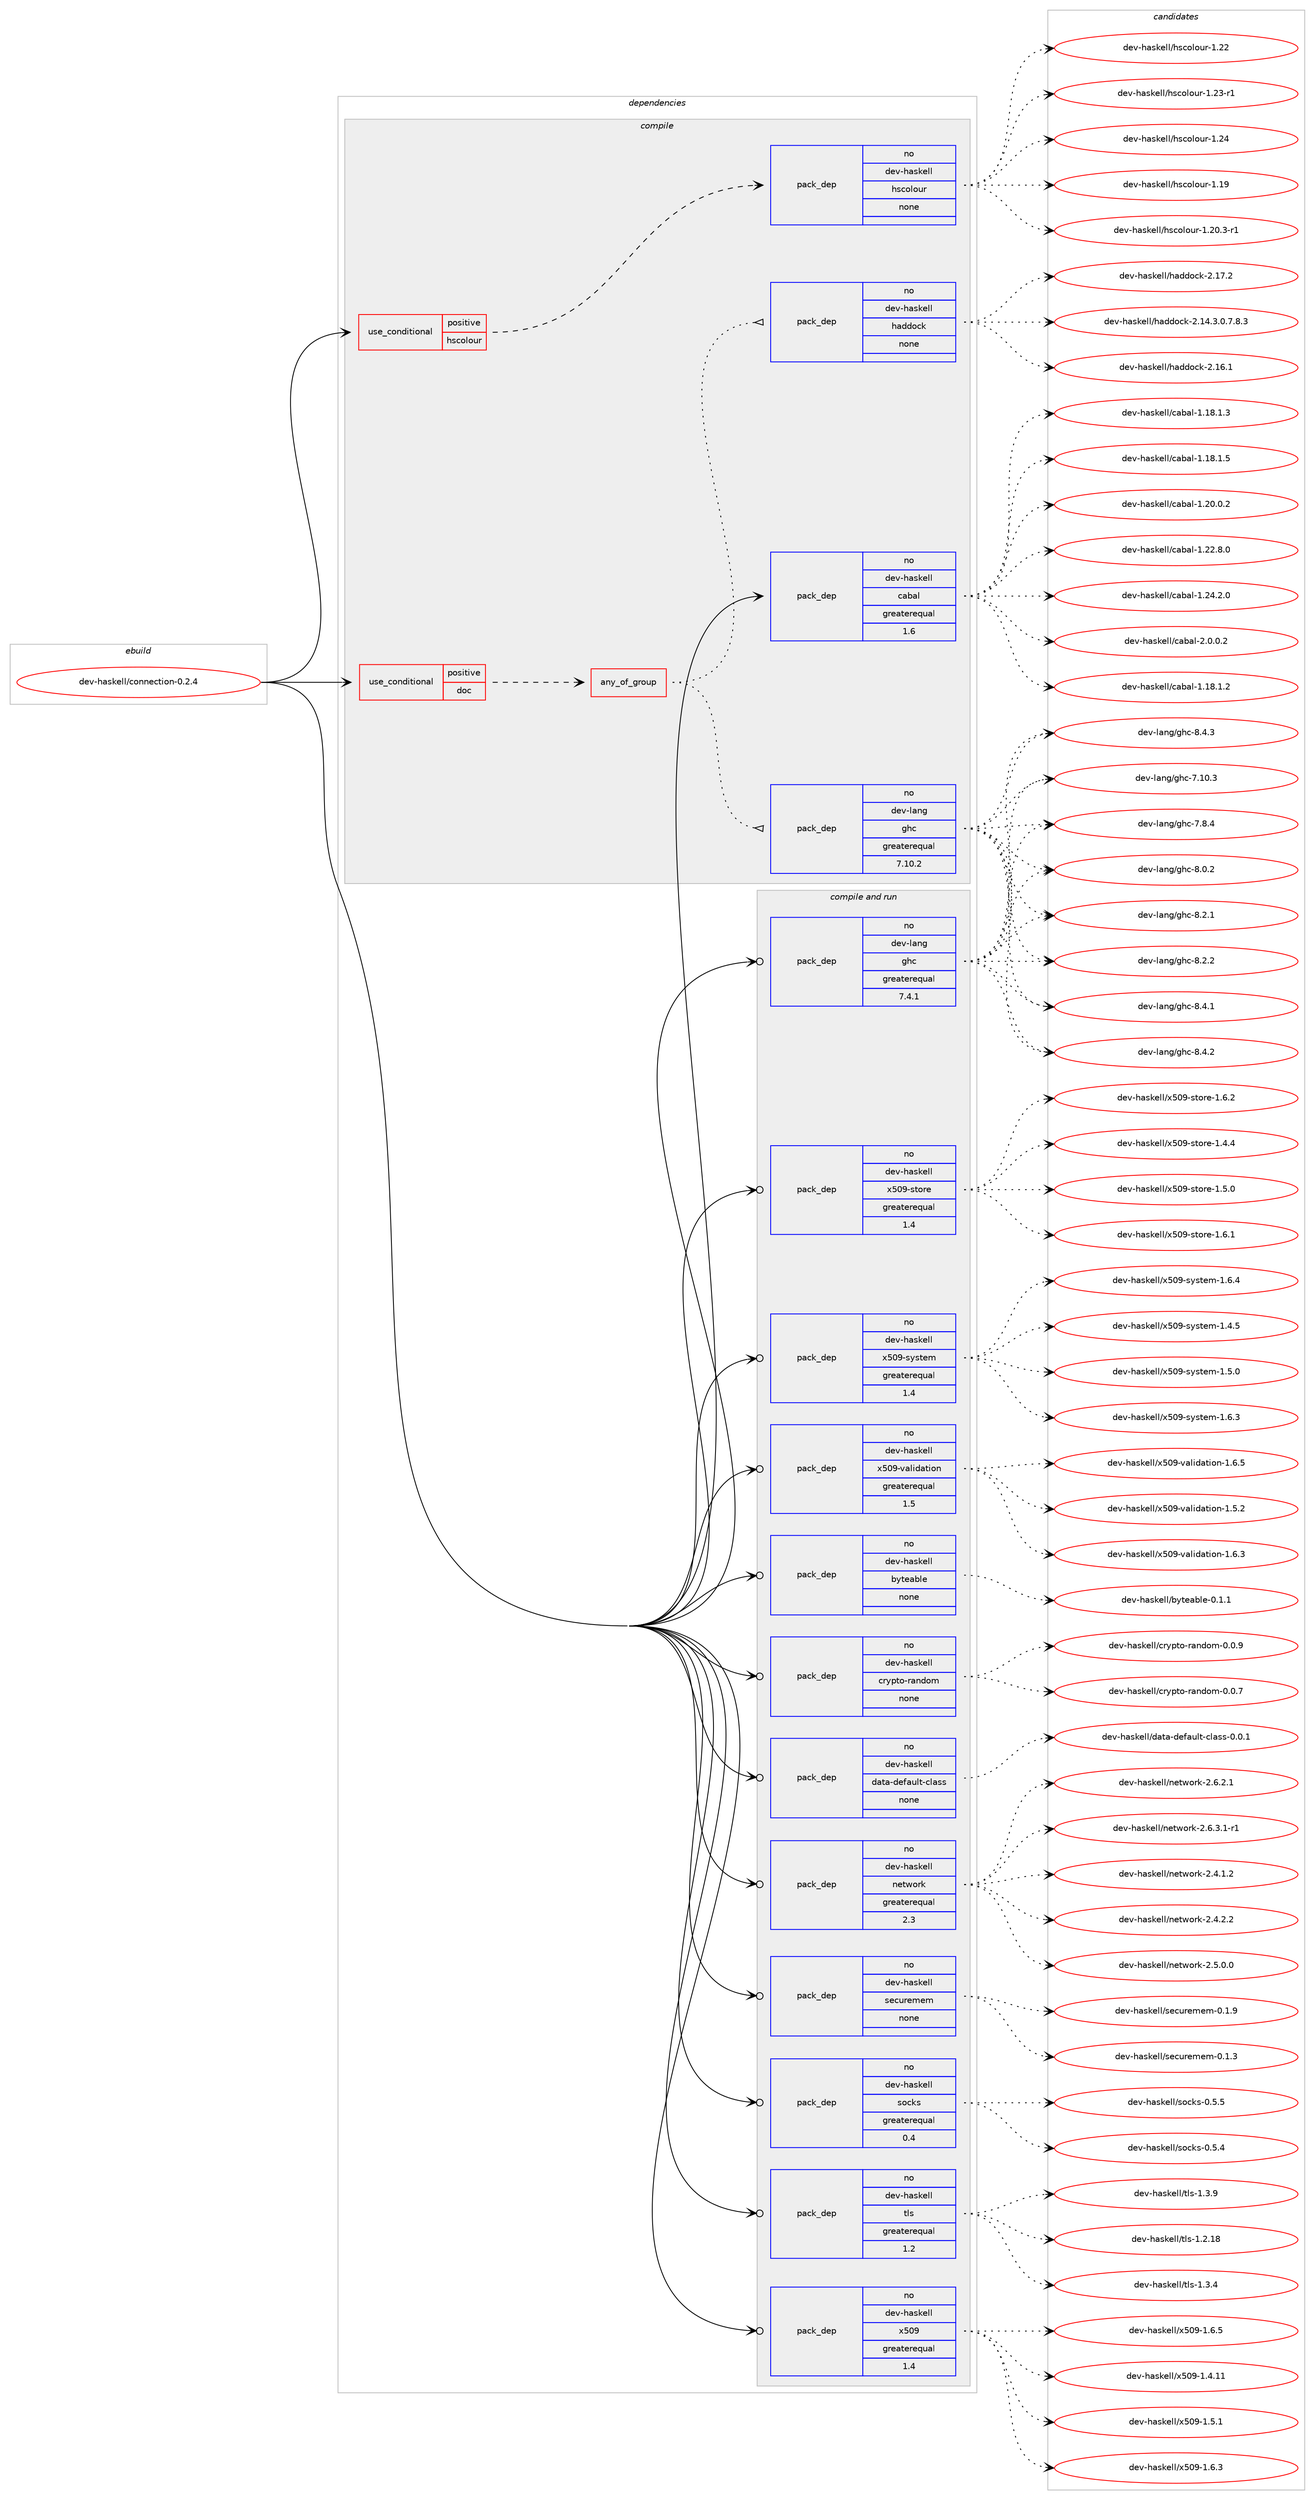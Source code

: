 digraph prolog {

# *************
# Graph options
# *************

newrank=true;
concentrate=true;
compound=true;
graph [rankdir=LR,fontname=Helvetica,fontsize=10,ranksep=1.5];#, ranksep=2.5, nodesep=0.2];
edge  [arrowhead=vee];
node  [fontname=Helvetica,fontsize=10];

# **********
# The ebuild
# **********

subgraph cluster_leftcol {
color=gray;
rank=same;
label=<<i>ebuild</i>>;
id [label="dev-haskell/connection-0.2.4", color=red, width=4, href="../dev-haskell/connection-0.2.4.svg"];
}

# ****************
# The dependencies
# ****************

subgraph cluster_midcol {
color=gray;
label=<<i>dependencies</i>>;
subgraph cluster_compile {
fillcolor="#eeeeee";
style=filled;
label=<<i>compile</i>>;
subgraph cond359111 {
dependency1329619 [label=<<TABLE BORDER="0" CELLBORDER="1" CELLSPACING="0" CELLPADDING="4"><TR><TD ROWSPAN="3" CELLPADDING="10">use_conditional</TD></TR><TR><TD>positive</TD></TR><TR><TD>doc</TD></TR></TABLE>>, shape=none, color=red];
subgraph any20704 {
dependency1329620 [label=<<TABLE BORDER="0" CELLBORDER="1" CELLSPACING="0" CELLPADDING="4"><TR><TD CELLPADDING="10">any_of_group</TD></TR></TABLE>>, shape=none, color=red];subgraph pack949252 {
dependency1329621 [label=<<TABLE BORDER="0" CELLBORDER="1" CELLSPACING="0" CELLPADDING="4" WIDTH="220"><TR><TD ROWSPAN="6" CELLPADDING="30">pack_dep</TD></TR><TR><TD WIDTH="110">no</TD></TR><TR><TD>dev-haskell</TD></TR><TR><TD>haddock</TD></TR><TR><TD>none</TD></TR><TR><TD></TD></TR></TABLE>>, shape=none, color=blue];
}
dependency1329620:e -> dependency1329621:w [weight=20,style="dotted",arrowhead="oinv"];
subgraph pack949253 {
dependency1329622 [label=<<TABLE BORDER="0" CELLBORDER="1" CELLSPACING="0" CELLPADDING="4" WIDTH="220"><TR><TD ROWSPAN="6" CELLPADDING="30">pack_dep</TD></TR><TR><TD WIDTH="110">no</TD></TR><TR><TD>dev-lang</TD></TR><TR><TD>ghc</TD></TR><TR><TD>greaterequal</TD></TR><TR><TD>7.10.2</TD></TR></TABLE>>, shape=none, color=blue];
}
dependency1329620:e -> dependency1329622:w [weight=20,style="dotted",arrowhead="oinv"];
}
dependency1329619:e -> dependency1329620:w [weight=20,style="dashed",arrowhead="vee"];
}
id:e -> dependency1329619:w [weight=20,style="solid",arrowhead="vee"];
subgraph cond359112 {
dependency1329623 [label=<<TABLE BORDER="0" CELLBORDER="1" CELLSPACING="0" CELLPADDING="4"><TR><TD ROWSPAN="3" CELLPADDING="10">use_conditional</TD></TR><TR><TD>positive</TD></TR><TR><TD>hscolour</TD></TR></TABLE>>, shape=none, color=red];
subgraph pack949254 {
dependency1329624 [label=<<TABLE BORDER="0" CELLBORDER="1" CELLSPACING="0" CELLPADDING="4" WIDTH="220"><TR><TD ROWSPAN="6" CELLPADDING="30">pack_dep</TD></TR><TR><TD WIDTH="110">no</TD></TR><TR><TD>dev-haskell</TD></TR><TR><TD>hscolour</TD></TR><TR><TD>none</TD></TR><TR><TD></TD></TR></TABLE>>, shape=none, color=blue];
}
dependency1329623:e -> dependency1329624:w [weight=20,style="dashed",arrowhead="vee"];
}
id:e -> dependency1329623:w [weight=20,style="solid",arrowhead="vee"];
subgraph pack949255 {
dependency1329625 [label=<<TABLE BORDER="0" CELLBORDER="1" CELLSPACING="0" CELLPADDING="4" WIDTH="220"><TR><TD ROWSPAN="6" CELLPADDING="30">pack_dep</TD></TR><TR><TD WIDTH="110">no</TD></TR><TR><TD>dev-haskell</TD></TR><TR><TD>cabal</TD></TR><TR><TD>greaterequal</TD></TR><TR><TD>1.6</TD></TR></TABLE>>, shape=none, color=blue];
}
id:e -> dependency1329625:w [weight=20,style="solid",arrowhead="vee"];
}
subgraph cluster_compileandrun {
fillcolor="#eeeeee";
style=filled;
label=<<i>compile and run</i>>;
subgraph pack949256 {
dependency1329626 [label=<<TABLE BORDER="0" CELLBORDER="1" CELLSPACING="0" CELLPADDING="4" WIDTH="220"><TR><TD ROWSPAN="6" CELLPADDING="30">pack_dep</TD></TR><TR><TD WIDTH="110">no</TD></TR><TR><TD>dev-haskell</TD></TR><TR><TD>byteable</TD></TR><TR><TD>none</TD></TR><TR><TD></TD></TR></TABLE>>, shape=none, color=blue];
}
id:e -> dependency1329626:w [weight=20,style="solid",arrowhead="odotvee"];
subgraph pack949257 {
dependency1329627 [label=<<TABLE BORDER="0" CELLBORDER="1" CELLSPACING="0" CELLPADDING="4" WIDTH="220"><TR><TD ROWSPAN="6" CELLPADDING="30">pack_dep</TD></TR><TR><TD WIDTH="110">no</TD></TR><TR><TD>dev-haskell</TD></TR><TR><TD>crypto-random</TD></TR><TR><TD>none</TD></TR><TR><TD></TD></TR></TABLE>>, shape=none, color=blue];
}
id:e -> dependency1329627:w [weight=20,style="solid",arrowhead="odotvee"];
subgraph pack949258 {
dependency1329628 [label=<<TABLE BORDER="0" CELLBORDER="1" CELLSPACING="0" CELLPADDING="4" WIDTH="220"><TR><TD ROWSPAN="6" CELLPADDING="30">pack_dep</TD></TR><TR><TD WIDTH="110">no</TD></TR><TR><TD>dev-haskell</TD></TR><TR><TD>data-default-class</TD></TR><TR><TD>none</TD></TR><TR><TD></TD></TR></TABLE>>, shape=none, color=blue];
}
id:e -> dependency1329628:w [weight=20,style="solid",arrowhead="odotvee"];
subgraph pack949259 {
dependency1329629 [label=<<TABLE BORDER="0" CELLBORDER="1" CELLSPACING="0" CELLPADDING="4" WIDTH="220"><TR><TD ROWSPAN="6" CELLPADDING="30">pack_dep</TD></TR><TR><TD WIDTH="110">no</TD></TR><TR><TD>dev-haskell</TD></TR><TR><TD>network</TD></TR><TR><TD>greaterequal</TD></TR><TR><TD>2.3</TD></TR></TABLE>>, shape=none, color=blue];
}
id:e -> dependency1329629:w [weight=20,style="solid",arrowhead="odotvee"];
subgraph pack949260 {
dependency1329630 [label=<<TABLE BORDER="0" CELLBORDER="1" CELLSPACING="0" CELLPADDING="4" WIDTH="220"><TR><TD ROWSPAN="6" CELLPADDING="30">pack_dep</TD></TR><TR><TD WIDTH="110">no</TD></TR><TR><TD>dev-haskell</TD></TR><TR><TD>securemem</TD></TR><TR><TD>none</TD></TR><TR><TD></TD></TR></TABLE>>, shape=none, color=blue];
}
id:e -> dependency1329630:w [weight=20,style="solid",arrowhead="odotvee"];
subgraph pack949261 {
dependency1329631 [label=<<TABLE BORDER="0" CELLBORDER="1" CELLSPACING="0" CELLPADDING="4" WIDTH="220"><TR><TD ROWSPAN="6" CELLPADDING="30">pack_dep</TD></TR><TR><TD WIDTH="110">no</TD></TR><TR><TD>dev-haskell</TD></TR><TR><TD>socks</TD></TR><TR><TD>greaterequal</TD></TR><TR><TD>0.4</TD></TR></TABLE>>, shape=none, color=blue];
}
id:e -> dependency1329631:w [weight=20,style="solid",arrowhead="odotvee"];
subgraph pack949262 {
dependency1329632 [label=<<TABLE BORDER="0" CELLBORDER="1" CELLSPACING="0" CELLPADDING="4" WIDTH="220"><TR><TD ROWSPAN="6" CELLPADDING="30">pack_dep</TD></TR><TR><TD WIDTH="110">no</TD></TR><TR><TD>dev-haskell</TD></TR><TR><TD>tls</TD></TR><TR><TD>greaterequal</TD></TR><TR><TD>1.2</TD></TR></TABLE>>, shape=none, color=blue];
}
id:e -> dependency1329632:w [weight=20,style="solid",arrowhead="odotvee"];
subgraph pack949263 {
dependency1329633 [label=<<TABLE BORDER="0" CELLBORDER="1" CELLSPACING="0" CELLPADDING="4" WIDTH="220"><TR><TD ROWSPAN="6" CELLPADDING="30">pack_dep</TD></TR><TR><TD WIDTH="110">no</TD></TR><TR><TD>dev-haskell</TD></TR><TR><TD>x509</TD></TR><TR><TD>greaterequal</TD></TR><TR><TD>1.4</TD></TR></TABLE>>, shape=none, color=blue];
}
id:e -> dependency1329633:w [weight=20,style="solid",arrowhead="odotvee"];
subgraph pack949264 {
dependency1329634 [label=<<TABLE BORDER="0" CELLBORDER="1" CELLSPACING="0" CELLPADDING="4" WIDTH="220"><TR><TD ROWSPAN="6" CELLPADDING="30">pack_dep</TD></TR><TR><TD WIDTH="110">no</TD></TR><TR><TD>dev-haskell</TD></TR><TR><TD>x509-store</TD></TR><TR><TD>greaterequal</TD></TR><TR><TD>1.4</TD></TR></TABLE>>, shape=none, color=blue];
}
id:e -> dependency1329634:w [weight=20,style="solid",arrowhead="odotvee"];
subgraph pack949265 {
dependency1329635 [label=<<TABLE BORDER="0" CELLBORDER="1" CELLSPACING="0" CELLPADDING="4" WIDTH="220"><TR><TD ROWSPAN="6" CELLPADDING="30">pack_dep</TD></TR><TR><TD WIDTH="110">no</TD></TR><TR><TD>dev-haskell</TD></TR><TR><TD>x509-system</TD></TR><TR><TD>greaterequal</TD></TR><TR><TD>1.4</TD></TR></TABLE>>, shape=none, color=blue];
}
id:e -> dependency1329635:w [weight=20,style="solid",arrowhead="odotvee"];
subgraph pack949266 {
dependency1329636 [label=<<TABLE BORDER="0" CELLBORDER="1" CELLSPACING="0" CELLPADDING="4" WIDTH="220"><TR><TD ROWSPAN="6" CELLPADDING="30">pack_dep</TD></TR><TR><TD WIDTH="110">no</TD></TR><TR><TD>dev-haskell</TD></TR><TR><TD>x509-validation</TD></TR><TR><TD>greaterequal</TD></TR><TR><TD>1.5</TD></TR></TABLE>>, shape=none, color=blue];
}
id:e -> dependency1329636:w [weight=20,style="solid",arrowhead="odotvee"];
subgraph pack949267 {
dependency1329637 [label=<<TABLE BORDER="0" CELLBORDER="1" CELLSPACING="0" CELLPADDING="4" WIDTH="220"><TR><TD ROWSPAN="6" CELLPADDING="30">pack_dep</TD></TR><TR><TD WIDTH="110">no</TD></TR><TR><TD>dev-lang</TD></TR><TR><TD>ghc</TD></TR><TR><TD>greaterequal</TD></TR><TR><TD>7.4.1</TD></TR></TABLE>>, shape=none, color=blue];
}
id:e -> dependency1329637:w [weight=20,style="solid",arrowhead="odotvee"];
}
subgraph cluster_run {
fillcolor="#eeeeee";
style=filled;
label=<<i>run</i>>;
}
}

# **************
# The candidates
# **************

subgraph cluster_choices {
rank=same;
color=gray;
label=<<i>candidates</i>>;

subgraph choice949252 {
color=black;
nodesep=1;
choice1001011184510497115107101108108471049710010011199107455046495246514648465546564651 [label="dev-haskell/haddock-2.14.3.0.7.8.3", color=red, width=4,href="../dev-haskell/haddock-2.14.3.0.7.8.3.svg"];
choice100101118451049711510710110810847104971001001119910745504649544649 [label="dev-haskell/haddock-2.16.1", color=red, width=4,href="../dev-haskell/haddock-2.16.1.svg"];
choice100101118451049711510710110810847104971001001119910745504649554650 [label="dev-haskell/haddock-2.17.2", color=red, width=4,href="../dev-haskell/haddock-2.17.2.svg"];
dependency1329621:e -> choice1001011184510497115107101108108471049710010011199107455046495246514648465546564651:w [style=dotted,weight="100"];
dependency1329621:e -> choice100101118451049711510710110810847104971001001119910745504649544649:w [style=dotted,weight="100"];
dependency1329621:e -> choice100101118451049711510710110810847104971001001119910745504649554650:w [style=dotted,weight="100"];
}
subgraph choice949253 {
color=black;
nodesep=1;
choice1001011184510897110103471031049945554649484651 [label="dev-lang/ghc-7.10.3", color=red, width=4,href="../dev-lang/ghc-7.10.3.svg"];
choice10010111845108971101034710310499455546564652 [label="dev-lang/ghc-7.8.4", color=red, width=4,href="../dev-lang/ghc-7.8.4.svg"];
choice10010111845108971101034710310499455646484650 [label="dev-lang/ghc-8.0.2", color=red, width=4,href="../dev-lang/ghc-8.0.2.svg"];
choice10010111845108971101034710310499455646504649 [label="dev-lang/ghc-8.2.1", color=red, width=4,href="../dev-lang/ghc-8.2.1.svg"];
choice10010111845108971101034710310499455646504650 [label="dev-lang/ghc-8.2.2", color=red, width=4,href="../dev-lang/ghc-8.2.2.svg"];
choice10010111845108971101034710310499455646524649 [label="dev-lang/ghc-8.4.1", color=red, width=4,href="../dev-lang/ghc-8.4.1.svg"];
choice10010111845108971101034710310499455646524650 [label="dev-lang/ghc-8.4.2", color=red, width=4,href="../dev-lang/ghc-8.4.2.svg"];
choice10010111845108971101034710310499455646524651 [label="dev-lang/ghc-8.4.3", color=red, width=4,href="../dev-lang/ghc-8.4.3.svg"];
dependency1329622:e -> choice1001011184510897110103471031049945554649484651:w [style=dotted,weight="100"];
dependency1329622:e -> choice10010111845108971101034710310499455546564652:w [style=dotted,weight="100"];
dependency1329622:e -> choice10010111845108971101034710310499455646484650:w [style=dotted,weight="100"];
dependency1329622:e -> choice10010111845108971101034710310499455646504649:w [style=dotted,weight="100"];
dependency1329622:e -> choice10010111845108971101034710310499455646504650:w [style=dotted,weight="100"];
dependency1329622:e -> choice10010111845108971101034710310499455646524649:w [style=dotted,weight="100"];
dependency1329622:e -> choice10010111845108971101034710310499455646524650:w [style=dotted,weight="100"];
dependency1329622:e -> choice10010111845108971101034710310499455646524651:w [style=dotted,weight="100"];
}
subgraph choice949254 {
color=black;
nodesep=1;
choice100101118451049711510710110810847104115991111081111171144549464957 [label="dev-haskell/hscolour-1.19", color=red, width=4,href="../dev-haskell/hscolour-1.19.svg"];
choice10010111845104971151071011081084710411599111108111117114454946504846514511449 [label="dev-haskell/hscolour-1.20.3-r1", color=red, width=4,href="../dev-haskell/hscolour-1.20.3-r1.svg"];
choice100101118451049711510710110810847104115991111081111171144549465050 [label="dev-haskell/hscolour-1.22", color=red, width=4,href="../dev-haskell/hscolour-1.22.svg"];
choice1001011184510497115107101108108471041159911110811111711445494650514511449 [label="dev-haskell/hscolour-1.23-r1", color=red, width=4,href="../dev-haskell/hscolour-1.23-r1.svg"];
choice100101118451049711510710110810847104115991111081111171144549465052 [label="dev-haskell/hscolour-1.24", color=red, width=4,href="../dev-haskell/hscolour-1.24.svg"];
dependency1329624:e -> choice100101118451049711510710110810847104115991111081111171144549464957:w [style=dotted,weight="100"];
dependency1329624:e -> choice10010111845104971151071011081084710411599111108111117114454946504846514511449:w [style=dotted,weight="100"];
dependency1329624:e -> choice100101118451049711510710110810847104115991111081111171144549465050:w [style=dotted,weight="100"];
dependency1329624:e -> choice1001011184510497115107101108108471041159911110811111711445494650514511449:w [style=dotted,weight="100"];
dependency1329624:e -> choice100101118451049711510710110810847104115991111081111171144549465052:w [style=dotted,weight="100"];
}
subgraph choice949255 {
color=black;
nodesep=1;
choice10010111845104971151071011081084799979897108454946495646494650 [label="dev-haskell/cabal-1.18.1.2", color=red, width=4,href="../dev-haskell/cabal-1.18.1.2.svg"];
choice10010111845104971151071011081084799979897108454946495646494651 [label="dev-haskell/cabal-1.18.1.3", color=red, width=4,href="../dev-haskell/cabal-1.18.1.3.svg"];
choice10010111845104971151071011081084799979897108454946495646494653 [label="dev-haskell/cabal-1.18.1.5", color=red, width=4,href="../dev-haskell/cabal-1.18.1.5.svg"];
choice10010111845104971151071011081084799979897108454946504846484650 [label="dev-haskell/cabal-1.20.0.2", color=red, width=4,href="../dev-haskell/cabal-1.20.0.2.svg"];
choice10010111845104971151071011081084799979897108454946505046564648 [label="dev-haskell/cabal-1.22.8.0", color=red, width=4,href="../dev-haskell/cabal-1.22.8.0.svg"];
choice10010111845104971151071011081084799979897108454946505246504648 [label="dev-haskell/cabal-1.24.2.0", color=red, width=4,href="../dev-haskell/cabal-1.24.2.0.svg"];
choice100101118451049711510710110810847999798971084550464846484650 [label="dev-haskell/cabal-2.0.0.2", color=red, width=4,href="../dev-haskell/cabal-2.0.0.2.svg"];
dependency1329625:e -> choice10010111845104971151071011081084799979897108454946495646494650:w [style=dotted,weight="100"];
dependency1329625:e -> choice10010111845104971151071011081084799979897108454946495646494651:w [style=dotted,weight="100"];
dependency1329625:e -> choice10010111845104971151071011081084799979897108454946495646494653:w [style=dotted,weight="100"];
dependency1329625:e -> choice10010111845104971151071011081084799979897108454946504846484650:w [style=dotted,weight="100"];
dependency1329625:e -> choice10010111845104971151071011081084799979897108454946505046564648:w [style=dotted,weight="100"];
dependency1329625:e -> choice10010111845104971151071011081084799979897108454946505246504648:w [style=dotted,weight="100"];
dependency1329625:e -> choice100101118451049711510710110810847999798971084550464846484650:w [style=dotted,weight="100"];
}
subgraph choice949256 {
color=black;
nodesep=1;
choice100101118451049711510710110810847981211161019798108101454846494649 [label="dev-haskell/byteable-0.1.1", color=red, width=4,href="../dev-haskell/byteable-0.1.1.svg"];
dependency1329626:e -> choice100101118451049711510710110810847981211161019798108101454846494649:w [style=dotted,weight="100"];
}
subgraph choice949257 {
color=black;
nodesep=1;
choice100101118451049711510710110810847991141211121161114511497110100111109454846484655 [label="dev-haskell/crypto-random-0.0.7", color=red, width=4,href="../dev-haskell/crypto-random-0.0.7.svg"];
choice100101118451049711510710110810847991141211121161114511497110100111109454846484657 [label="dev-haskell/crypto-random-0.0.9", color=red, width=4,href="../dev-haskell/crypto-random-0.0.9.svg"];
dependency1329627:e -> choice100101118451049711510710110810847991141211121161114511497110100111109454846484655:w [style=dotted,weight="100"];
dependency1329627:e -> choice100101118451049711510710110810847991141211121161114511497110100111109454846484657:w [style=dotted,weight="100"];
}
subgraph choice949258 {
color=black;
nodesep=1;
choice10010111845104971151071011081084710097116974510010110297117108116459910897115115454846484649 [label="dev-haskell/data-default-class-0.0.1", color=red, width=4,href="../dev-haskell/data-default-class-0.0.1.svg"];
dependency1329628:e -> choice10010111845104971151071011081084710097116974510010110297117108116459910897115115454846484649:w [style=dotted,weight="100"];
}
subgraph choice949259 {
color=black;
nodesep=1;
choice1001011184510497115107101108108471101011161191111141074550465246494650 [label="dev-haskell/network-2.4.1.2", color=red, width=4,href="../dev-haskell/network-2.4.1.2.svg"];
choice1001011184510497115107101108108471101011161191111141074550465246504650 [label="dev-haskell/network-2.4.2.2", color=red, width=4,href="../dev-haskell/network-2.4.2.2.svg"];
choice1001011184510497115107101108108471101011161191111141074550465346484648 [label="dev-haskell/network-2.5.0.0", color=red, width=4,href="../dev-haskell/network-2.5.0.0.svg"];
choice1001011184510497115107101108108471101011161191111141074550465446504649 [label="dev-haskell/network-2.6.2.1", color=red, width=4,href="../dev-haskell/network-2.6.2.1.svg"];
choice10010111845104971151071011081084711010111611911111410745504654465146494511449 [label="dev-haskell/network-2.6.3.1-r1", color=red, width=4,href="../dev-haskell/network-2.6.3.1-r1.svg"];
dependency1329629:e -> choice1001011184510497115107101108108471101011161191111141074550465246494650:w [style=dotted,weight="100"];
dependency1329629:e -> choice1001011184510497115107101108108471101011161191111141074550465246504650:w [style=dotted,weight="100"];
dependency1329629:e -> choice1001011184510497115107101108108471101011161191111141074550465346484648:w [style=dotted,weight="100"];
dependency1329629:e -> choice1001011184510497115107101108108471101011161191111141074550465446504649:w [style=dotted,weight="100"];
dependency1329629:e -> choice10010111845104971151071011081084711010111611911111410745504654465146494511449:w [style=dotted,weight="100"];
}
subgraph choice949260 {
color=black;
nodesep=1;
choice10010111845104971151071011081084711510199117114101109101109454846494651 [label="dev-haskell/securemem-0.1.3", color=red, width=4,href="../dev-haskell/securemem-0.1.3.svg"];
choice10010111845104971151071011081084711510199117114101109101109454846494657 [label="dev-haskell/securemem-0.1.9", color=red, width=4,href="../dev-haskell/securemem-0.1.9.svg"];
dependency1329630:e -> choice10010111845104971151071011081084711510199117114101109101109454846494651:w [style=dotted,weight="100"];
dependency1329630:e -> choice10010111845104971151071011081084711510199117114101109101109454846494657:w [style=dotted,weight="100"];
}
subgraph choice949261 {
color=black;
nodesep=1;
choice10010111845104971151071011081084711511199107115454846534652 [label="dev-haskell/socks-0.5.4", color=red, width=4,href="../dev-haskell/socks-0.5.4.svg"];
choice10010111845104971151071011081084711511199107115454846534653 [label="dev-haskell/socks-0.5.5", color=red, width=4,href="../dev-haskell/socks-0.5.5.svg"];
dependency1329631:e -> choice10010111845104971151071011081084711511199107115454846534652:w [style=dotted,weight="100"];
dependency1329631:e -> choice10010111845104971151071011081084711511199107115454846534653:w [style=dotted,weight="100"];
}
subgraph choice949262 {
color=black;
nodesep=1;
choice10010111845104971151071011081084711610811545494650464956 [label="dev-haskell/tls-1.2.18", color=red, width=4,href="../dev-haskell/tls-1.2.18.svg"];
choice100101118451049711510710110810847116108115454946514652 [label="dev-haskell/tls-1.3.4", color=red, width=4,href="../dev-haskell/tls-1.3.4.svg"];
choice100101118451049711510710110810847116108115454946514657 [label="dev-haskell/tls-1.3.9", color=red, width=4,href="../dev-haskell/tls-1.3.9.svg"];
dependency1329632:e -> choice10010111845104971151071011081084711610811545494650464956:w [style=dotted,weight="100"];
dependency1329632:e -> choice100101118451049711510710110810847116108115454946514652:w [style=dotted,weight="100"];
dependency1329632:e -> choice100101118451049711510710110810847116108115454946514657:w [style=dotted,weight="100"];
}
subgraph choice949263 {
color=black;
nodesep=1;
choice10010111845104971151071011081084712053485745494652464949 [label="dev-haskell/x509-1.4.11", color=red, width=4,href="../dev-haskell/x509-1.4.11.svg"];
choice100101118451049711510710110810847120534857454946534649 [label="dev-haskell/x509-1.5.1", color=red, width=4,href="../dev-haskell/x509-1.5.1.svg"];
choice100101118451049711510710110810847120534857454946544651 [label="dev-haskell/x509-1.6.3", color=red, width=4,href="../dev-haskell/x509-1.6.3.svg"];
choice100101118451049711510710110810847120534857454946544653 [label="dev-haskell/x509-1.6.5", color=red, width=4,href="../dev-haskell/x509-1.6.5.svg"];
dependency1329633:e -> choice10010111845104971151071011081084712053485745494652464949:w [style=dotted,weight="100"];
dependency1329633:e -> choice100101118451049711510710110810847120534857454946534649:w [style=dotted,weight="100"];
dependency1329633:e -> choice100101118451049711510710110810847120534857454946544651:w [style=dotted,weight="100"];
dependency1329633:e -> choice100101118451049711510710110810847120534857454946544653:w [style=dotted,weight="100"];
}
subgraph choice949264 {
color=black;
nodesep=1;
choice10010111845104971151071011081084712053485745115116111114101454946524652 [label="dev-haskell/x509-store-1.4.4", color=red, width=4,href="../dev-haskell/x509-store-1.4.4.svg"];
choice10010111845104971151071011081084712053485745115116111114101454946534648 [label="dev-haskell/x509-store-1.5.0", color=red, width=4,href="../dev-haskell/x509-store-1.5.0.svg"];
choice10010111845104971151071011081084712053485745115116111114101454946544649 [label="dev-haskell/x509-store-1.6.1", color=red, width=4,href="../dev-haskell/x509-store-1.6.1.svg"];
choice10010111845104971151071011081084712053485745115116111114101454946544650 [label="dev-haskell/x509-store-1.6.2", color=red, width=4,href="../dev-haskell/x509-store-1.6.2.svg"];
dependency1329634:e -> choice10010111845104971151071011081084712053485745115116111114101454946524652:w [style=dotted,weight="100"];
dependency1329634:e -> choice10010111845104971151071011081084712053485745115116111114101454946534648:w [style=dotted,weight="100"];
dependency1329634:e -> choice10010111845104971151071011081084712053485745115116111114101454946544649:w [style=dotted,weight="100"];
dependency1329634:e -> choice10010111845104971151071011081084712053485745115116111114101454946544650:w [style=dotted,weight="100"];
}
subgraph choice949265 {
color=black;
nodesep=1;
choice10010111845104971151071011081084712053485745115121115116101109454946524653 [label="dev-haskell/x509-system-1.4.5", color=red, width=4,href="../dev-haskell/x509-system-1.4.5.svg"];
choice10010111845104971151071011081084712053485745115121115116101109454946534648 [label="dev-haskell/x509-system-1.5.0", color=red, width=4,href="../dev-haskell/x509-system-1.5.0.svg"];
choice10010111845104971151071011081084712053485745115121115116101109454946544651 [label="dev-haskell/x509-system-1.6.3", color=red, width=4,href="../dev-haskell/x509-system-1.6.3.svg"];
choice10010111845104971151071011081084712053485745115121115116101109454946544652 [label="dev-haskell/x509-system-1.6.4", color=red, width=4,href="../dev-haskell/x509-system-1.6.4.svg"];
dependency1329635:e -> choice10010111845104971151071011081084712053485745115121115116101109454946524653:w [style=dotted,weight="100"];
dependency1329635:e -> choice10010111845104971151071011081084712053485745115121115116101109454946534648:w [style=dotted,weight="100"];
dependency1329635:e -> choice10010111845104971151071011081084712053485745115121115116101109454946544651:w [style=dotted,weight="100"];
dependency1329635:e -> choice10010111845104971151071011081084712053485745115121115116101109454946544652:w [style=dotted,weight="100"];
}
subgraph choice949266 {
color=black;
nodesep=1;
choice100101118451049711510710110810847120534857451189710810510097116105111110454946534650 [label="dev-haskell/x509-validation-1.5.2", color=red, width=4,href="../dev-haskell/x509-validation-1.5.2.svg"];
choice100101118451049711510710110810847120534857451189710810510097116105111110454946544651 [label="dev-haskell/x509-validation-1.6.3", color=red, width=4,href="../dev-haskell/x509-validation-1.6.3.svg"];
choice100101118451049711510710110810847120534857451189710810510097116105111110454946544653 [label="dev-haskell/x509-validation-1.6.5", color=red, width=4,href="../dev-haskell/x509-validation-1.6.5.svg"];
dependency1329636:e -> choice100101118451049711510710110810847120534857451189710810510097116105111110454946534650:w [style=dotted,weight="100"];
dependency1329636:e -> choice100101118451049711510710110810847120534857451189710810510097116105111110454946544651:w [style=dotted,weight="100"];
dependency1329636:e -> choice100101118451049711510710110810847120534857451189710810510097116105111110454946544653:w [style=dotted,weight="100"];
}
subgraph choice949267 {
color=black;
nodesep=1;
choice1001011184510897110103471031049945554649484651 [label="dev-lang/ghc-7.10.3", color=red, width=4,href="../dev-lang/ghc-7.10.3.svg"];
choice10010111845108971101034710310499455546564652 [label="dev-lang/ghc-7.8.4", color=red, width=4,href="../dev-lang/ghc-7.8.4.svg"];
choice10010111845108971101034710310499455646484650 [label="dev-lang/ghc-8.0.2", color=red, width=4,href="../dev-lang/ghc-8.0.2.svg"];
choice10010111845108971101034710310499455646504649 [label="dev-lang/ghc-8.2.1", color=red, width=4,href="../dev-lang/ghc-8.2.1.svg"];
choice10010111845108971101034710310499455646504650 [label="dev-lang/ghc-8.2.2", color=red, width=4,href="../dev-lang/ghc-8.2.2.svg"];
choice10010111845108971101034710310499455646524649 [label="dev-lang/ghc-8.4.1", color=red, width=4,href="../dev-lang/ghc-8.4.1.svg"];
choice10010111845108971101034710310499455646524650 [label="dev-lang/ghc-8.4.2", color=red, width=4,href="../dev-lang/ghc-8.4.2.svg"];
choice10010111845108971101034710310499455646524651 [label="dev-lang/ghc-8.4.3", color=red, width=4,href="../dev-lang/ghc-8.4.3.svg"];
dependency1329637:e -> choice1001011184510897110103471031049945554649484651:w [style=dotted,weight="100"];
dependency1329637:e -> choice10010111845108971101034710310499455546564652:w [style=dotted,weight="100"];
dependency1329637:e -> choice10010111845108971101034710310499455646484650:w [style=dotted,weight="100"];
dependency1329637:e -> choice10010111845108971101034710310499455646504649:w [style=dotted,weight="100"];
dependency1329637:e -> choice10010111845108971101034710310499455646504650:w [style=dotted,weight="100"];
dependency1329637:e -> choice10010111845108971101034710310499455646524649:w [style=dotted,weight="100"];
dependency1329637:e -> choice10010111845108971101034710310499455646524650:w [style=dotted,weight="100"];
dependency1329637:e -> choice10010111845108971101034710310499455646524651:w [style=dotted,weight="100"];
}
}

}
